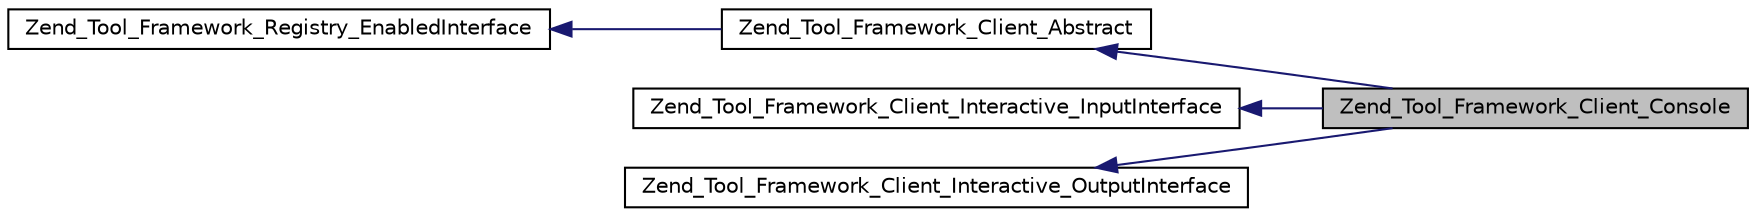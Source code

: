digraph G
{
  edge [fontname="Helvetica",fontsize="10",labelfontname="Helvetica",labelfontsize="10"];
  node [fontname="Helvetica",fontsize="10",shape=record];
  rankdir="LR";
  Node1 [label="Zend_Tool_Framework_Client_Console",height=0.2,width=0.4,color="black", fillcolor="grey75", style="filled" fontcolor="black"];
  Node2 -> Node1 [dir="back",color="midnightblue",fontsize="10",style="solid",fontname="Helvetica"];
  Node2 [label="Zend_Tool_Framework_Client_Abstract",height=0.2,width=0.4,color="black", fillcolor="white", style="filled",URL="$class_zend___tool___framework___client___abstract.html"];
  Node3 -> Node2 [dir="back",color="midnightblue",fontsize="10",style="solid",fontname="Helvetica"];
  Node3 [label="Zend_Tool_Framework_Registry_EnabledInterface",height=0.2,width=0.4,color="black", fillcolor="white", style="filled",URL="$interface_zend___tool___framework___registry___enabled_interface.html"];
  Node4 -> Node1 [dir="back",color="midnightblue",fontsize="10",style="solid",fontname="Helvetica"];
  Node4 [label="Zend_Tool_Framework_Client_Interactive_InputInterface",height=0.2,width=0.4,color="black", fillcolor="white", style="filled",URL="$interface_zend___tool___framework___client___interactive___input_interface.html"];
  Node5 -> Node1 [dir="back",color="midnightblue",fontsize="10",style="solid",fontname="Helvetica"];
  Node5 [label="Zend_Tool_Framework_Client_Interactive_OutputInterface",height=0.2,width=0.4,color="black", fillcolor="white", style="filled",URL="$interface_zend___tool___framework___client___interactive___output_interface.html"];
}
